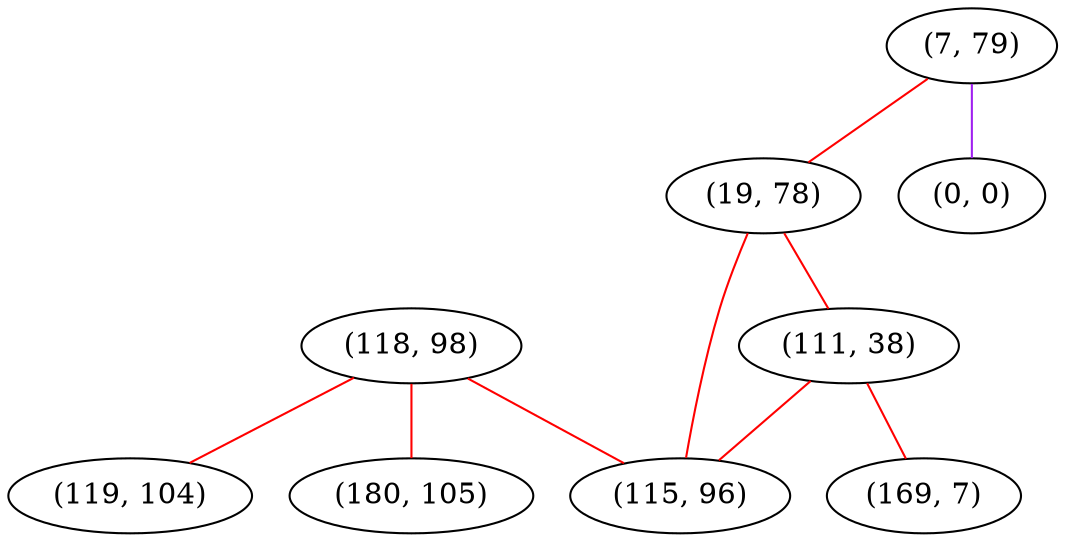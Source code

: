 graph "" {
"(118, 98)";
"(7, 79)";
"(119, 104)";
"(19, 78)";
"(111, 38)";
"(0, 0)";
"(180, 105)";
"(115, 96)";
"(169, 7)";
"(118, 98)" -- "(115, 96)"  [color=red, key=0, weight=1];
"(118, 98)" -- "(180, 105)"  [color=red, key=0, weight=1];
"(118, 98)" -- "(119, 104)"  [color=red, key=0, weight=1];
"(7, 79)" -- "(0, 0)"  [color=purple, key=0, weight=4];
"(7, 79)" -- "(19, 78)"  [color=red, key=0, weight=1];
"(19, 78)" -- "(115, 96)"  [color=red, key=0, weight=1];
"(19, 78)" -- "(111, 38)"  [color=red, key=0, weight=1];
"(111, 38)" -- "(115, 96)"  [color=red, key=0, weight=1];
"(111, 38)" -- "(169, 7)"  [color=red, key=0, weight=1];
}
